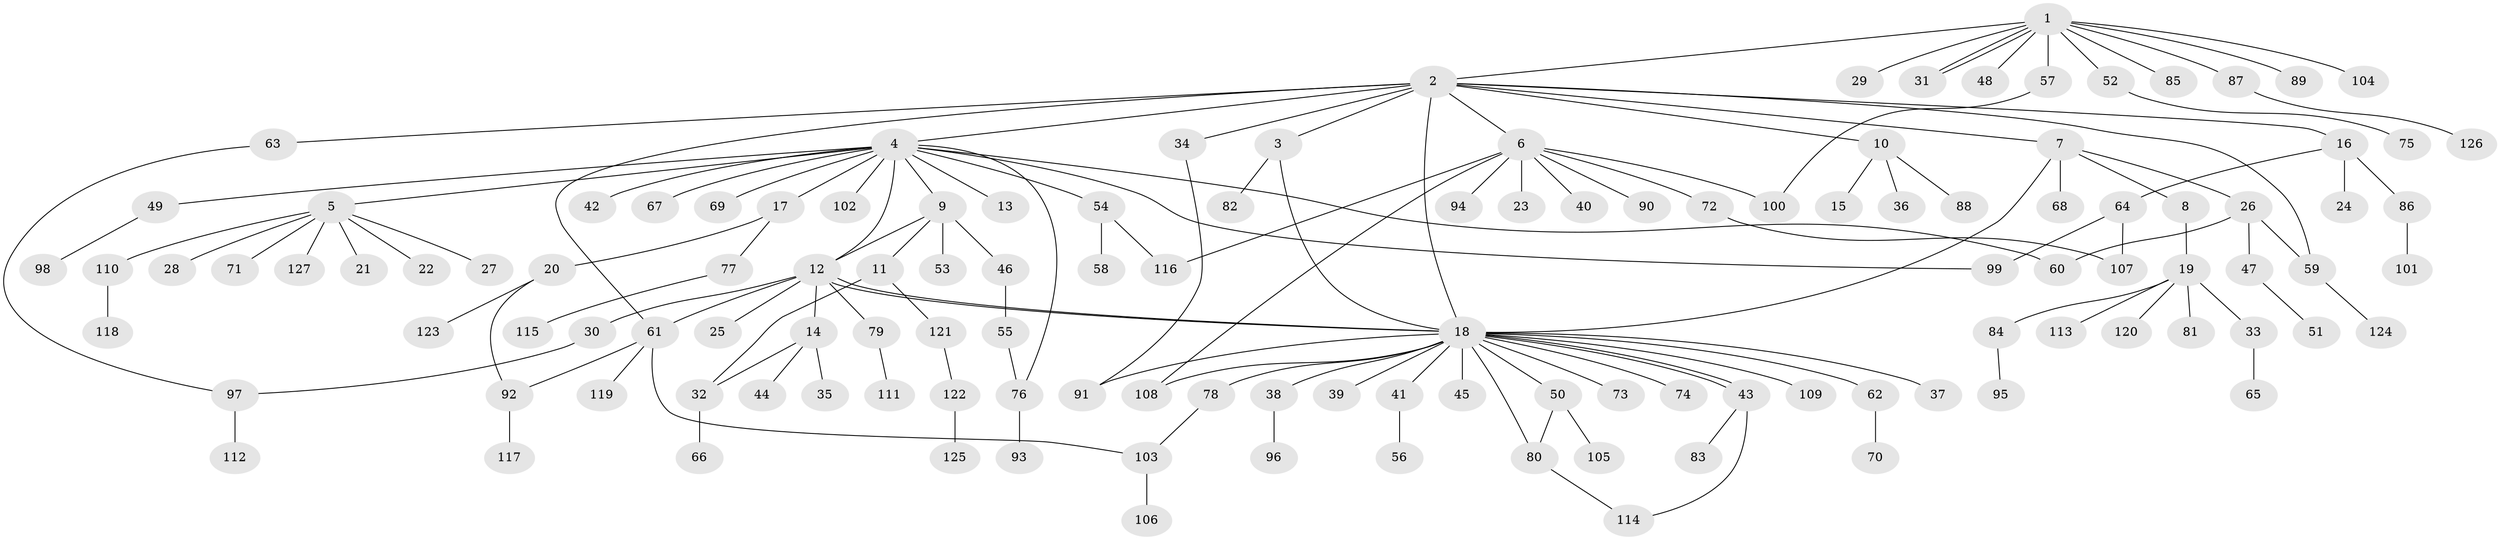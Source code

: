 // Generated by graph-tools (version 1.1) at 2025/25/03/09/25 03:25:58]
// undirected, 127 vertices, 149 edges
graph export_dot {
graph [start="1"]
  node [color=gray90,style=filled];
  1;
  2;
  3;
  4;
  5;
  6;
  7;
  8;
  9;
  10;
  11;
  12;
  13;
  14;
  15;
  16;
  17;
  18;
  19;
  20;
  21;
  22;
  23;
  24;
  25;
  26;
  27;
  28;
  29;
  30;
  31;
  32;
  33;
  34;
  35;
  36;
  37;
  38;
  39;
  40;
  41;
  42;
  43;
  44;
  45;
  46;
  47;
  48;
  49;
  50;
  51;
  52;
  53;
  54;
  55;
  56;
  57;
  58;
  59;
  60;
  61;
  62;
  63;
  64;
  65;
  66;
  67;
  68;
  69;
  70;
  71;
  72;
  73;
  74;
  75;
  76;
  77;
  78;
  79;
  80;
  81;
  82;
  83;
  84;
  85;
  86;
  87;
  88;
  89;
  90;
  91;
  92;
  93;
  94;
  95;
  96;
  97;
  98;
  99;
  100;
  101;
  102;
  103;
  104;
  105;
  106;
  107;
  108;
  109;
  110;
  111;
  112;
  113;
  114;
  115;
  116;
  117;
  118;
  119;
  120;
  121;
  122;
  123;
  124;
  125;
  126;
  127;
  1 -- 2;
  1 -- 29;
  1 -- 31;
  1 -- 31;
  1 -- 48;
  1 -- 52;
  1 -- 57;
  1 -- 85;
  1 -- 87;
  1 -- 89;
  1 -- 104;
  2 -- 3;
  2 -- 4;
  2 -- 6;
  2 -- 7;
  2 -- 10;
  2 -- 16;
  2 -- 18;
  2 -- 34;
  2 -- 59;
  2 -- 61;
  2 -- 63;
  3 -- 18;
  3 -- 82;
  4 -- 5;
  4 -- 9;
  4 -- 12;
  4 -- 13;
  4 -- 17;
  4 -- 42;
  4 -- 49;
  4 -- 54;
  4 -- 60;
  4 -- 67;
  4 -- 69;
  4 -- 76;
  4 -- 99;
  4 -- 102;
  5 -- 21;
  5 -- 22;
  5 -- 27;
  5 -- 28;
  5 -- 71;
  5 -- 110;
  5 -- 127;
  6 -- 23;
  6 -- 40;
  6 -- 72;
  6 -- 90;
  6 -- 94;
  6 -- 100;
  6 -- 108;
  6 -- 116;
  7 -- 8;
  7 -- 18;
  7 -- 26;
  7 -- 68;
  8 -- 19;
  9 -- 11;
  9 -- 12;
  9 -- 46;
  9 -- 53;
  10 -- 15;
  10 -- 36;
  10 -- 88;
  11 -- 32;
  11 -- 121;
  12 -- 14;
  12 -- 18;
  12 -- 18;
  12 -- 25;
  12 -- 30;
  12 -- 61;
  12 -- 79;
  14 -- 32;
  14 -- 35;
  14 -- 44;
  16 -- 24;
  16 -- 64;
  16 -- 86;
  17 -- 20;
  17 -- 77;
  18 -- 37;
  18 -- 38;
  18 -- 39;
  18 -- 41;
  18 -- 43;
  18 -- 43;
  18 -- 45;
  18 -- 50;
  18 -- 62;
  18 -- 73;
  18 -- 74;
  18 -- 78;
  18 -- 80;
  18 -- 91;
  18 -- 108;
  18 -- 109;
  19 -- 33;
  19 -- 81;
  19 -- 84;
  19 -- 113;
  19 -- 120;
  20 -- 92;
  20 -- 123;
  26 -- 47;
  26 -- 59;
  26 -- 60;
  30 -- 97;
  32 -- 66;
  33 -- 65;
  34 -- 91;
  38 -- 96;
  41 -- 56;
  43 -- 83;
  43 -- 114;
  46 -- 55;
  47 -- 51;
  49 -- 98;
  50 -- 80;
  50 -- 105;
  52 -- 75;
  54 -- 58;
  54 -- 116;
  55 -- 76;
  57 -- 100;
  59 -- 124;
  61 -- 92;
  61 -- 103;
  61 -- 119;
  62 -- 70;
  63 -- 97;
  64 -- 99;
  64 -- 107;
  72 -- 107;
  76 -- 93;
  77 -- 115;
  78 -- 103;
  79 -- 111;
  80 -- 114;
  84 -- 95;
  86 -- 101;
  87 -- 126;
  92 -- 117;
  97 -- 112;
  103 -- 106;
  110 -- 118;
  121 -- 122;
  122 -- 125;
}
